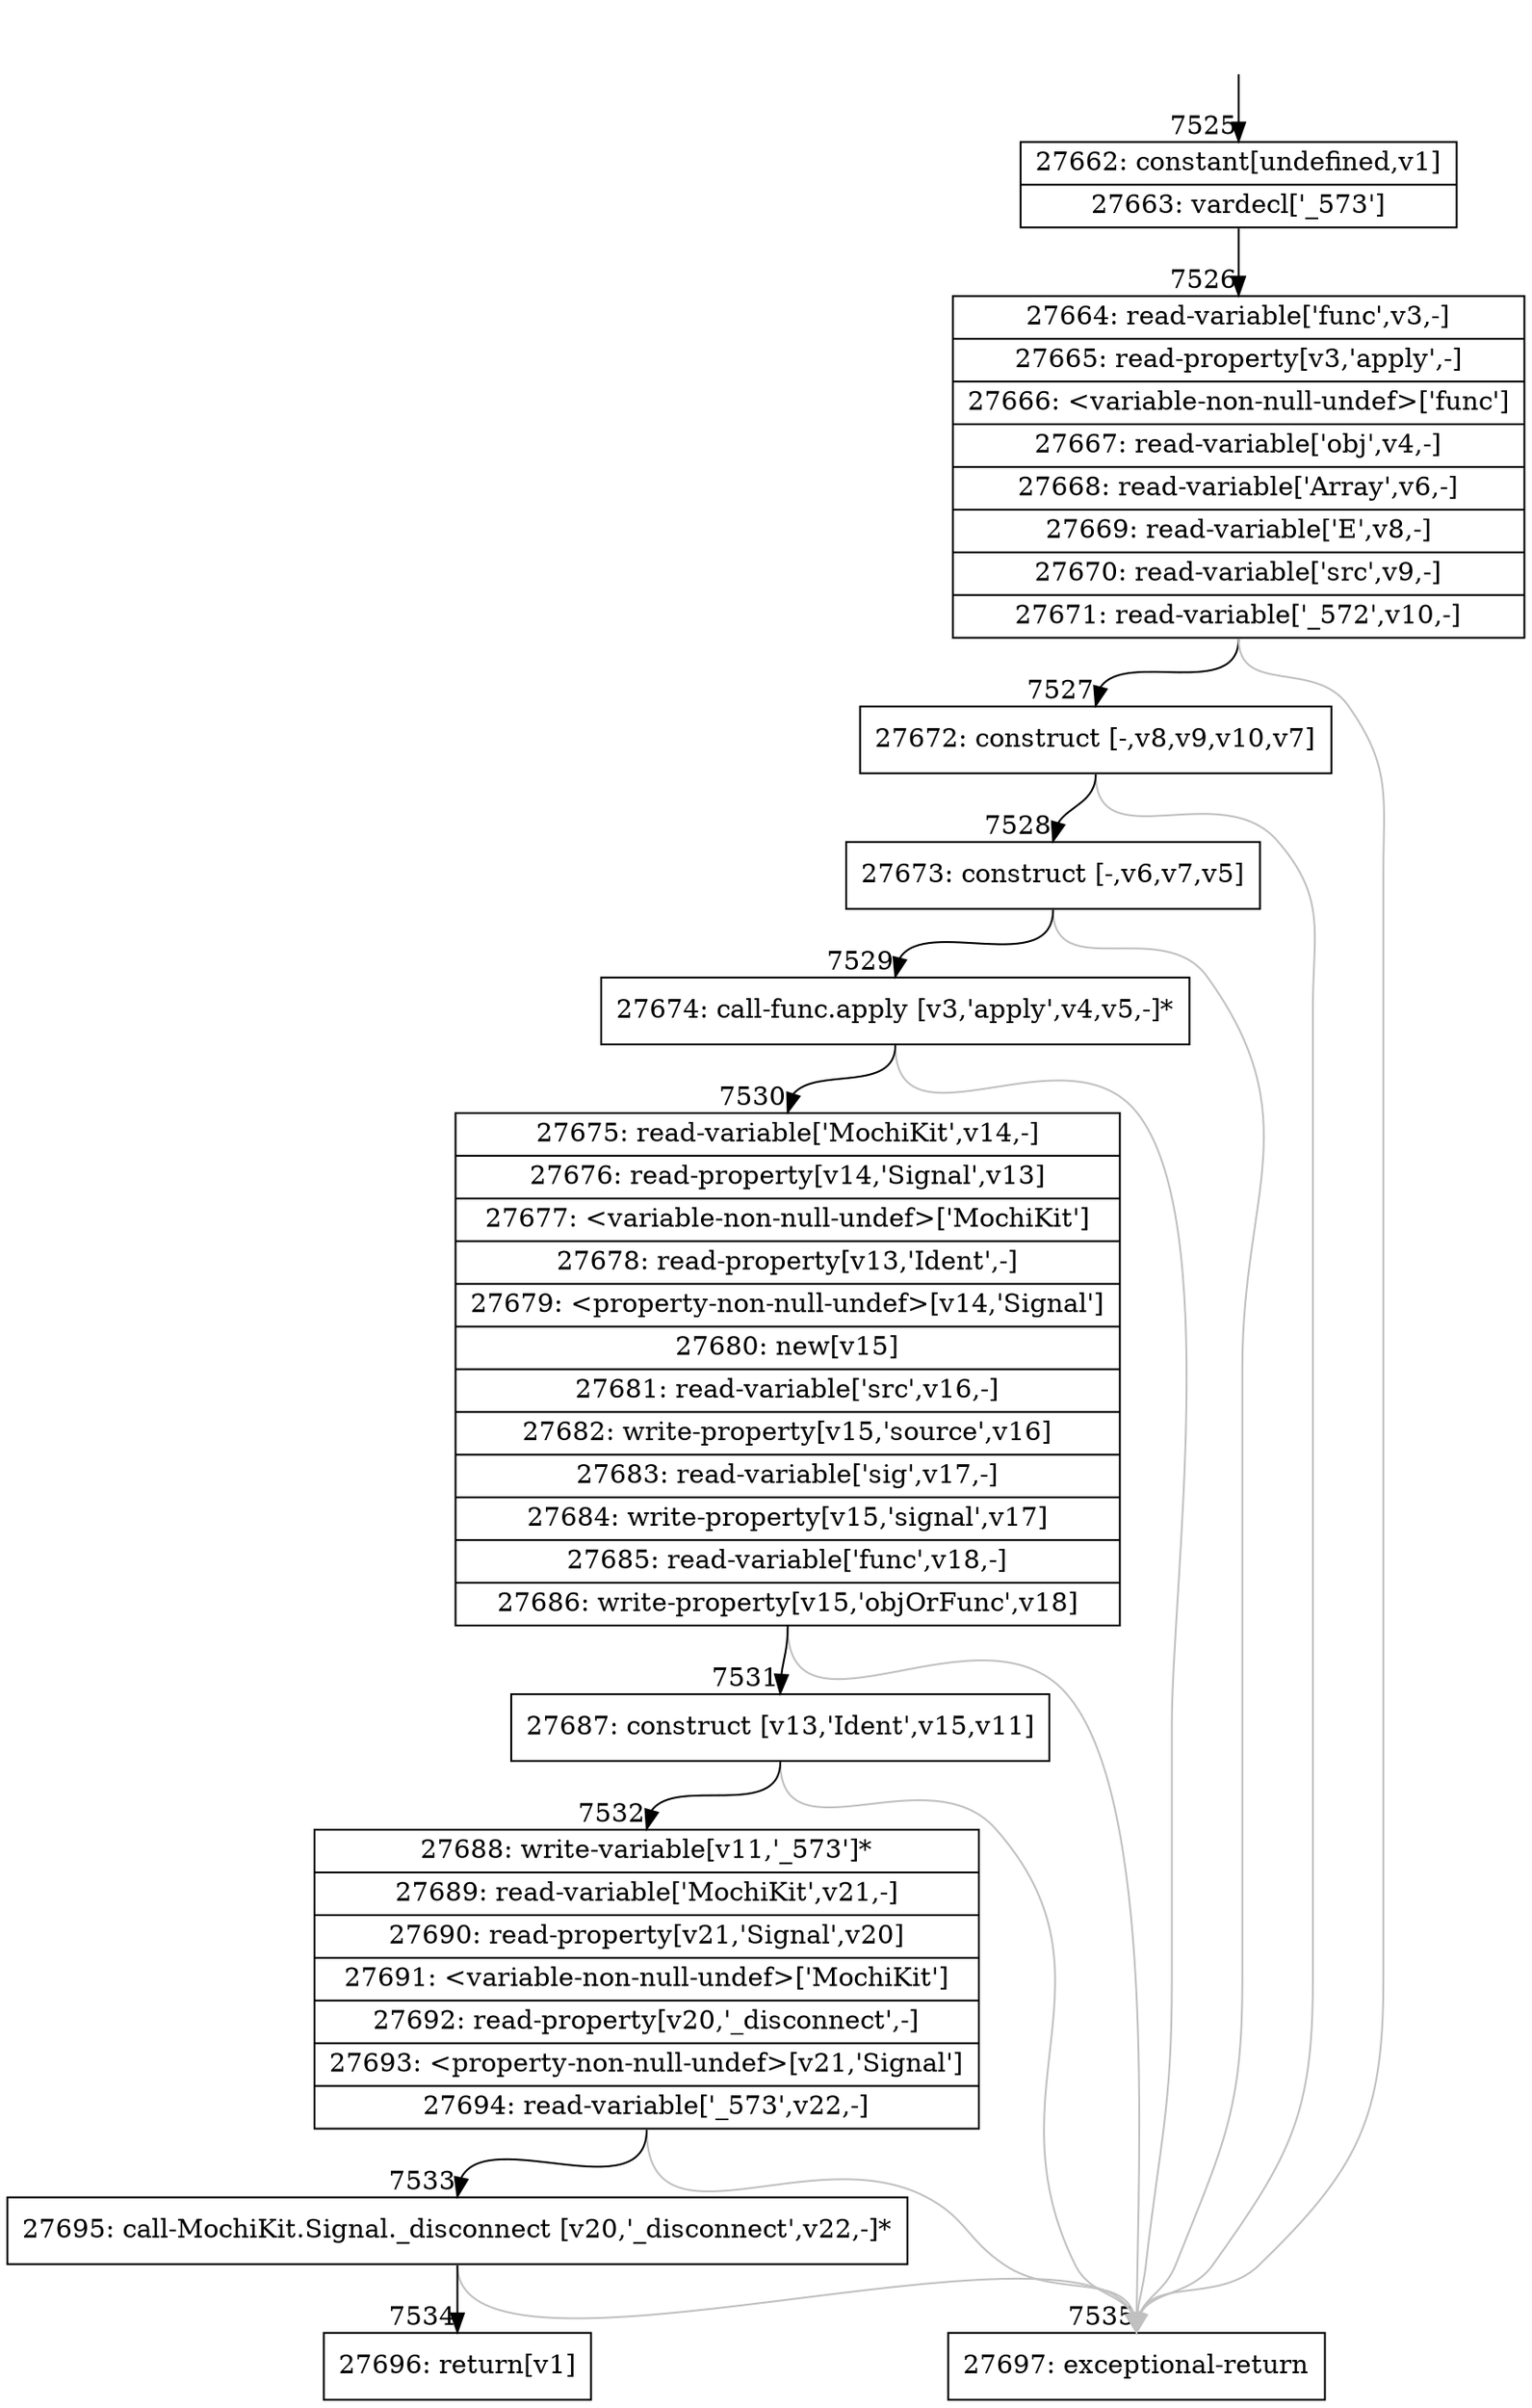 digraph {
rankdir="TD"
BB_entry499[shape=none,label=""];
BB_entry499 -> BB7525 [tailport=s, headport=n, headlabel="    7525"]
BB7525 [shape=record label="{27662: constant[undefined,v1]|27663: vardecl['_573']}" ] 
BB7525 -> BB7526 [tailport=s, headport=n, headlabel="      7526"]
BB7526 [shape=record label="{27664: read-variable['func',v3,-]|27665: read-property[v3,'apply',-]|27666: \<variable-non-null-undef\>['func']|27667: read-variable['obj',v4,-]|27668: read-variable['Array',v6,-]|27669: read-variable['E',v8,-]|27670: read-variable['src',v9,-]|27671: read-variable['_572',v10,-]}" ] 
BB7526 -> BB7527 [tailport=s, headport=n, headlabel="      7527"]
BB7526 -> BB7535 [tailport=s, headport=n, color=gray, headlabel="      7535"]
BB7527 [shape=record label="{27672: construct [-,v8,v9,v10,v7]}" ] 
BB7527 -> BB7528 [tailport=s, headport=n, headlabel="      7528"]
BB7527 -> BB7535 [tailport=s, headport=n, color=gray]
BB7528 [shape=record label="{27673: construct [-,v6,v7,v5]}" ] 
BB7528 -> BB7529 [tailport=s, headport=n, headlabel="      7529"]
BB7528 -> BB7535 [tailport=s, headport=n, color=gray]
BB7529 [shape=record label="{27674: call-func.apply [v3,'apply',v4,v5,-]*}" ] 
BB7529 -> BB7530 [tailport=s, headport=n, headlabel="      7530"]
BB7529 -> BB7535 [tailport=s, headport=n, color=gray]
BB7530 [shape=record label="{27675: read-variable['MochiKit',v14,-]|27676: read-property[v14,'Signal',v13]|27677: \<variable-non-null-undef\>['MochiKit']|27678: read-property[v13,'Ident',-]|27679: \<property-non-null-undef\>[v14,'Signal']|27680: new[v15]|27681: read-variable['src',v16,-]|27682: write-property[v15,'source',v16]|27683: read-variable['sig',v17,-]|27684: write-property[v15,'signal',v17]|27685: read-variable['func',v18,-]|27686: write-property[v15,'objOrFunc',v18]}" ] 
BB7530 -> BB7531 [tailport=s, headport=n, headlabel="      7531"]
BB7530 -> BB7535 [tailport=s, headport=n, color=gray]
BB7531 [shape=record label="{27687: construct [v13,'Ident',v15,v11]}" ] 
BB7531 -> BB7532 [tailport=s, headport=n, headlabel="      7532"]
BB7531 -> BB7535 [tailport=s, headport=n, color=gray]
BB7532 [shape=record label="{27688: write-variable[v11,'_573']*|27689: read-variable['MochiKit',v21,-]|27690: read-property[v21,'Signal',v20]|27691: \<variable-non-null-undef\>['MochiKit']|27692: read-property[v20,'_disconnect',-]|27693: \<property-non-null-undef\>[v21,'Signal']|27694: read-variable['_573',v22,-]}" ] 
BB7532 -> BB7533 [tailport=s, headport=n, headlabel="      7533"]
BB7532 -> BB7535 [tailport=s, headport=n, color=gray]
BB7533 [shape=record label="{27695: call-MochiKit.Signal._disconnect [v20,'_disconnect',v22,-]*}" ] 
BB7533 -> BB7534 [tailport=s, headport=n, headlabel="      7534"]
BB7533 -> BB7535 [tailport=s, headport=n, color=gray]
BB7534 [shape=record label="{27696: return[v1]}" ] 
BB7535 [shape=record label="{27697: exceptional-return}" ] 
//#$~ 5335
}
